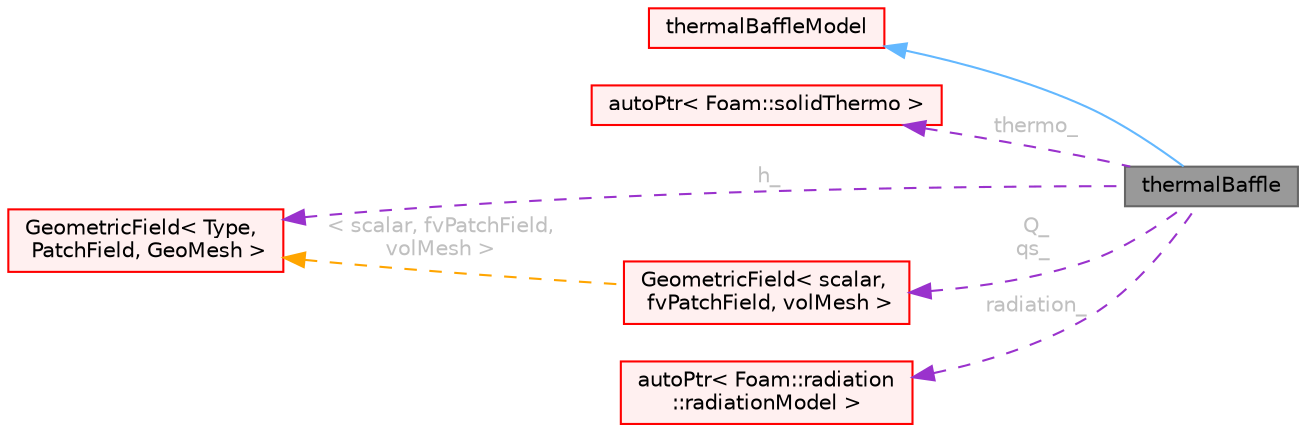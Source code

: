 digraph "thermalBaffle"
{
 // LATEX_PDF_SIZE
  bgcolor="transparent";
  edge [fontname=Helvetica,fontsize=10,labelfontname=Helvetica,labelfontsize=10];
  node [fontname=Helvetica,fontsize=10,shape=box,height=0.2,width=0.4];
  rankdir="LR";
  Node1 [id="Node000001",label="thermalBaffle",height=0.2,width=0.4,color="gray40", fillcolor="grey60", style="filled", fontcolor="black",tooltip="2D thermal baffle"];
  Node2 -> Node1 [id="edge1_Node000001_Node000002",dir="back",color="steelblue1",style="solid",tooltip=" "];
  Node2 [id="Node000002",label="thermalBaffleModel",height=0.2,width=0.4,color="red", fillcolor="#FFF0F0", style="filled",URL="$classFoam_1_1regionModels_1_1thermalBaffleModels_1_1thermalBaffleModel.html",tooltip=" "];
  Node93 -> Node1 [id="edge2_Node000001_Node000093",dir="back",color="darkorchid3",style="dashed",tooltip=" ",label=" thermo_",fontcolor="grey" ];
  Node93 [id="Node000093",label="autoPtr\< Foam::solidThermo \>",height=0.2,width=0.4,color="red", fillcolor="#FFF0F0", style="filled",URL="$classFoam_1_1autoPtr.html",tooltip=" "];
  Node56 -> Node1 [id="edge3_Node000001_Node000056",dir="back",color="darkorchid3",style="dashed",tooltip=" ",label=" h_",fontcolor="grey" ];
  Node56 [id="Node000056",label="GeometricField\< Type,\l PatchField, GeoMesh \>",height=0.2,width=0.4,color="red", fillcolor="#FFF0F0", style="filled",URL="$classFoam_1_1GeometricField.html",tooltip="Generic GeometricField class."];
  Node94 -> Node1 [id="edge4_Node000001_Node000094",dir="back",color="darkorchid3",style="dashed",tooltip=" ",label=" Q_\nqs_",fontcolor="grey" ];
  Node94 [id="Node000094",label="GeometricField\< scalar,\l fvPatchField, volMesh \>",height=0.2,width=0.4,color="red", fillcolor="#FFF0F0", style="filled",URL="$classFoam_1_1GeometricField.html",tooltip=" "];
  Node56 -> Node94 [id="edge5_Node000094_Node000056",dir="back",color="orange",style="dashed",tooltip=" ",label=" \< scalar, fvPatchField,\l volMesh \>",fontcolor="grey" ];
  Node96 -> Node1 [id="edge6_Node000001_Node000096",dir="back",color="darkorchid3",style="dashed",tooltip=" ",label=" radiation_",fontcolor="grey" ];
  Node96 [id="Node000096",label="autoPtr\< Foam::radiation\l::radiationModel \>",height=0.2,width=0.4,color="red", fillcolor="#FFF0F0", style="filled",URL="$classFoam_1_1autoPtr.html",tooltip=" "];
}
